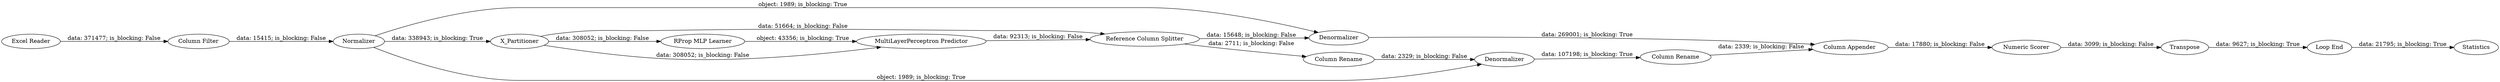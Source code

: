 digraph {
	"-3929765531135952354_26" [label=Normalizer]
	"-3929765531135952354_24" [label="RProp MLP Learner"]
	"-3929765531135952354_23" [label="Column Filter"]
	"-3929765531135952354_28" [label=Denormalizer]
	"-3929765531135952354_80" [label=Statistics]
	"-3929765531135952354_59" [label=Transpose]
	"-3929765531135952354_27" [label="Reference Column Splitter"]
	"-3929765531135952354_30" [label="Column Rename"]
	"-3929765531135952354_32" [label="Column Appender"]
	"-3929765531135952354_34" [label="Excel Reader"]
	"-3929765531135952354_33" [label="Numeric Scorer"]
	"-3929765531135952354_29" [label=Denormalizer]
	"-3929765531135952354_25" [label="MultiLayerPerceptron Predictor"]
	"-3929765531135952354_72" [label="Loop End"]
	"-3929765531135952354_81" [label=X_Partitioner]
	"-3929765531135952354_31" [label="Column Rename"]
	"-3929765531135952354_33" -> "-3929765531135952354_59" [label="data: 3099; is_blocking: False"]
	"-3929765531135952354_26" -> "-3929765531135952354_28" [label="object: 1989; is_blocking: True"]
	"-3929765531135952354_26" -> "-3929765531135952354_81" [label="data: 338943; is_blocking: True"]
	"-3929765531135952354_81" -> "-3929765531135952354_25" [label="data: 308052; is_blocking: False"]
	"-3929765531135952354_59" -> "-3929765531135952354_72" [label="data: 9627; is_blocking: True"]
	"-3929765531135952354_32" -> "-3929765531135952354_33" [label="data: 17880; is_blocking: False"]
	"-3929765531135952354_30" -> "-3929765531135952354_29" [label="data: 2329; is_blocking: False"]
	"-3929765531135952354_31" -> "-3929765531135952354_32" [label="data: 2339; is_blocking: False"]
	"-3929765531135952354_81" -> "-3929765531135952354_27" [label="data: 51664; is_blocking: False"]
	"-3929765531135952354_28" -> "-3929765531135952354_32" [label="data: 269001; is_blocking: True"]
	"-3929765531135952354_72" -> "-3929765531135952354_80" [label="data: 21795; is_blocking: True"]
	"-3929765531135952354_29" -> "-3929765531135952354_31" [label="data: 107198; is_blocking: True"]
	"-3929765531135952354_27" -> "-3929765531135952354_28" [label="data: 15648; is_blocking: False"]
	"-3929765531135952354_81" -> "-3929765531135952354_24" [label="data: 308052; is_blocking: False"]
	"-3929765531135952354_34" -> "-3929765531135952354_23" [label="data: 371477; is_blocking: False"]
	"-3929765531135952354_27" -> "-3929765531135952354_30" [label="data: 2711; is_blocking: False"]
	"-3929765531135952354_26" -> "-3929765531135952354_29" [label="object: 1989; is_blocking: True"]
	"-3929765531135952354_25" -> "-3929765531135952354_27" [label="data: 92313; is_blocking: False"]
	"-3929765531135952354_23" -> "-3929765531135952354_26" [label="data: 15415; is_blocking: False"]
	"-3929765531135952354_24" -> "-3929765531135952354_25" [label="object: 43356; is_blocking: True"]
	rankdir=LR
}
